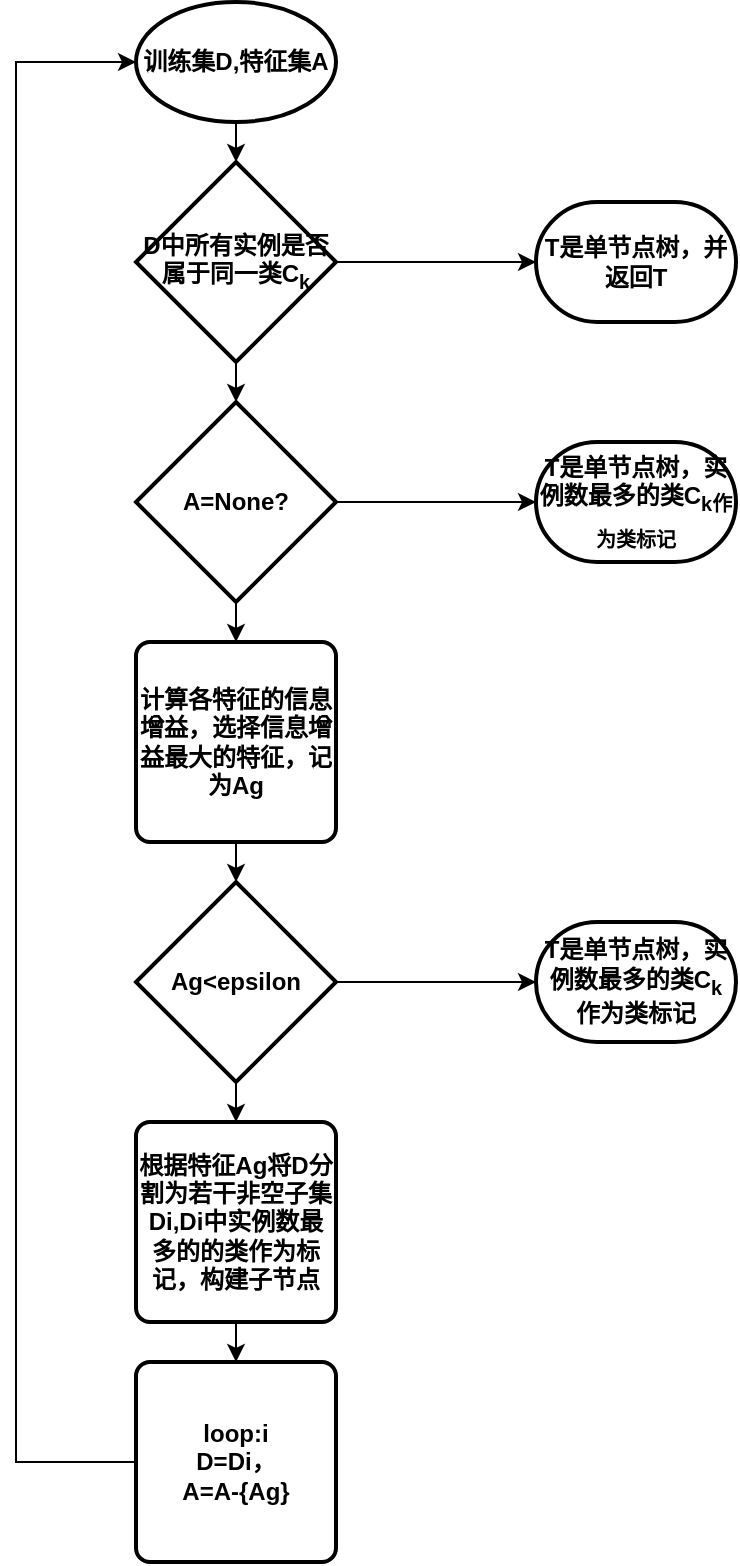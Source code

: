 <mxfile version="10.9.8" type="github"><diagram id="VJaUw3WXLHTohFeyrds8" name="Page-1"><mxGraphModel dx="942" dy="584" grid="1" gridSize="10" guides="1" tooltips="1" connect="1" arrows="1" fold="1" page="1" pageScale="1" pageWidth="827" pageHeight="1169" math="0" shadow="0"><root><mxCell id="0"/><mxCell id="1" parent="0"/><mxCell id="h0UQ5YF7VgAzWwmeKkdB-5" style="edgeStyle=orthogonalEdgeStyle;rounded=0;orthogonalLoop=1;jettySize=auto;html=1;exitX=0.5;exitY=1;exitDx=0;exitDy=0;exitPerimeter=0;entryX=0.5;entryY=0;entryDx=0;entryDy=0;entryPerimeter=0;" edge="1" parent="1" source="h0UQ5YF7VgAzWwmeKkdB-1" target="h0UQ5YF7VgAzWwmeKkdB-2"><mxGeometry relative="1" as="geometry"/></mxCell><mxCell id="h0UQ5YF7VgAzWwmeKkdB-1" value="&lt;b&gt;训练集D,特征集A&lt;/b&gt;" style="strokeWidth=2;html=1;shape=mxgraph.flowchart.start_1;whiteSpace=wrap;" vertex="1" parent="1"><mxGeometry x="130" y="20" width="100" height="60" as="geometry"/></mxCell><mxCell id="h0UQ5YF7VgAzWwmeKkdB-4" style="edgeStyle=orthogonalEdgeStyle;rounded=0;orthogonalLoop=1;jettySize=auto;html=1;" edge="1" parent="1" source="h0UQ5YF7VgAzWwmeKkdB-2" target="h0UQ5YF7VgAzWwmeKkdB-3"><mxGeometry relative="1" as="geometry"/></mxCell><mxCell id="h0UQ5YF7VgAzWwmeKkdB-14" style="edgeStyle=orthogonalEdgeStyle;rounded=0;orthogonalLoop=1;jettySize=auto;html=1;exitX=0.5;exitY=1;exitDx=0;exitDy=0;exitPerimeter=0;entryX=0.5;entryY=0;entryDx=0;entryDy=0;entryPerimeter=0;" edge="1" parent="1" source="h0UQ5YF7VgAzWwmeKkdB-2" target="h0UQ5YF7VgAzWwmeKkdB-6"><mxGeometry relative="1" as="geometry"/></mxCell><mxCell id="h0UQ5YF7VgAzWwmeKkdB-2" value="&lt;b&gt;D中所有实例是否属于同一类C&lt;sub&gt;k&lt;/sub&gt;&lt;/b&gt;" style="strokeWidth=2;html=1;shape=mxgraph.flowchart.decision;whiteSpace=wrap;" vertex="1" parent="1"><mxGeometry x="130" y="100" width="100" height="100" as="geometry"/></mxCell><mxCell id="h0UQ5YF7VgAzWwmeKkdB-3" value="&lt;b&gt;T是单节点树，并返回T&lt;/b&gt;" style="strokeWidth=2;html=1;shape=mxgraph.flowchart.terminator;whiteSpace=wrap;" vertex="1" parent="1"><mxGeometry x="330" y="120" width="100" height="60" as="geometry"/></mxCell><mxCell id="h0UQ5YF7VgAzWwmeKkdB-15" style="edgeStyle=orthogonalEdgeStyle;rounded=0;orthogonalLoop=1;jettySize=auto;html=1;exitX=0.5;exitY=1;exitDx=0;exitDy=0;exitPerimeter=0;entryX=0.5;entryY=0;entryDx=0;entryDy=0;" edge="1" parent="1" source="h0UQ5YF7VgAzWwmeKkdB-6" target="h0UQ5YF7VgAzWwmeKkdB-8"><mxGeometry relative="1" as="geometry"/></mxCell><mxCell id="h0UQ5YF7VgAzWwmeKkdB-19" style="edgeStyle=orthogonalEdgeStyle;rounded=0;orthogonalLoop=1;jettySize=auto;html=1;exitX=1;exitY=0.5;exitDx=0;exitDy=0;exitPerimeter=0;entryX=0;entryY=0.5;entryDx=0;entryDy=0;entryPerimeter=0;" edge="1" parent="1" source="h0UQ5YF7VgAzWwmeKkdB-6" target="h0UQ5YF7VgAzWwmeKkdB-7"><mxGeometry relative="1" as="geometry"/></mxCell><mxCell id="h0UQ5YF7VgAzWwmeKkdB-6" value="&lt;b&gt;A=None?&lt;/b&gt;" style="strokeWidth=2;html=1;shape=mxgraph.flowchart.decision;whiteSpace=wrap;" vertex="1" parent="1"><mxGeometry x="130" y="220" width="100" height="100" as="geometry"/></mxCell><mxCell id="h0UQ5YF7VgAzWwmeKkdB-7" value="&lt;b&gt;T是单节点树，实例数最多的类C&lt;sub&gt;k作为类标记&lt;/sub&gt;&lt;/b&gt;" style="strokeWidth=2;html=1;shape=mxgraph.flowchart.terminator;whiteSpace=wrap;" vertex="1" parent="1"><mxGeometry x="330" y="240" width="100" height="60" as="geometry"/></mxCell><mxCell id="h0UQ5YF7VgAzWwmeKkdB-16" style="edgeStyle=orthogonalEdgeStyle;rounded=0;orthogonalLoop=1;jettySize=auto;html=1;exitX=0.5;exitY=1;exitDx=0;exitDy=0;entryX=0.5;entryY=0;entryDx=0;entryDy=0;entryPerimeter=0;" edge="1" parent="1" source="h0UQ5YF7VgAzWwmeKkdB-8" target="h0UQ5YF7VgAzWwmeKkdB-9"><mxGeometry relative="1" as="geometry"/></mxCell><mxCell id="h0UQ5YF7VgAzWwmeKkdB-8" value="&lt;b&gt;计算各特征的信息增益，选择信息增益最大的特征，记为Ag&lt;/b&gt;" style="rounded=1;whiteSpace=wrap;html=1;absoluteArcSize=1;arcSize=14;strokeWidth=2;" vertex="1" parent="1"><mxGeometry x="130" y="340" width="100" height="100" as="geometry"/></mxCell><mxCell id="h0UQ5YF7VgAzWwmeKkdB-17" style="edgeStyle=orthogonalEdgeStyle;rounded=0;orthogonalLoop=1;jettySize=auto;html=1;exitX=0.5;exitY=1;exitDx=0;exitDy=0;exitPerimeter=0;entryX=0.5;entryY=0;entryDx=0;entryDy=0;" edge="1" parent="1" source="h0UQ5YF7VgAzWwmeKkdB-9" target="h0UQ5YF7VgAzWwmeKkdB-11"><mxGeometry relative="1" as="geometry"/></mxCell><mxCell id="h0UQ5YF7VgAzWwmeKkdB-20" style="edgeStyle=orthogonalEdgeStyle;rounded=0;orthogonalLoop=1;jettySize=auto;html=1;exitX=1;exitY=0.5;exitDx=0;exitDy=0;exitPerimeter=0;entryX=0;entryY=0.5;entryDx=0;entryDy=0;entryPerimeter=0;" edge="1" parent="1" source="h0UQ5YF7VgAzWwmeKkdB-9" target="h0UQ5YF7VgAzWwmeKkdB-10"><mxGeometry relative="1" as="geometry"/></mxCell><mxCell id="h0UQ5YF7VgAzWwmeKkdB-9" value="&lt;b&gt;Ag&amp;lt;epsilon&lt;/b&gt;" style="strokeWidth=2;html=1;shape=mxgraph.flowchart.decision;whiteSpace=wrap;" vertex="1" parent="1"><mxGeometry x="130" y="460" width="100" height="100" as="geometry"/></mxCell><mxCell id="h0UQ5YF7VgAzWwmeKkdB-10" value="&lt;b&gt;T是单节点树，实例数最多的类C&lt;sub&gt;k&lt;/sub&gt;作为类标记&lt;/b&gt;" style="strokeWidth=2;html=1;shape=mxgraph.flowchart.terminator;whiteSpace=wrap;" vertex="1" parent="1"><mxGeometry x="330" y="480" width="100" height="60" as="geometry"/></mxCell><mxCell id="h0UQ5YF7VgAzWwmeKkdB-18" style="edgeStyle=orthogonalEdgeStyle;rounded=0;orthogonalLoop=1;jettySize=auto;html=1;exitX=0.5;exitY=1;exitDx=0;exitDy=0;" edge="1" parent="1" source="h0UQ5YF7VgAzWwmeKkdB-11" target="h0UQ5YF7VgAzWwmeKkdB-12"><mxGeometry relative="1" as="geometry"/></mxCell><mxCell id="h0UQ5YF7VgAzWwmeKkdB-11" value="&lt;b&gt;根据特征Ag将D分割为若干非空子集Di,Di中实例数最多的的类作为标记，构建子节点&lt;/b&gt;" style="rounded=1;whiteSpace=wrap;html=1;absoluteArcSize=1;arcSize=14;strokeWidth=2;" vertex="1" parent="1"><mxGeometry x="130" y="580" width="100" height="100" as="geometry"/></mxCell><mxCell id="h0UQ5YF7VgAzWwmeKkdB-13" style="edgeStyle=orthogonalEdgeStyle;rounded=0;orthogonalLoop=1;jettySize=auto;html=1;entryX=0;entryY=0.5;entryDx=0;entryDy=0;entryPerimeter=0;" edge="1" parent="1" source="h0UQ5YF7VgAzWwmeKkdB-12" target="h0UQ5YF7VgAzWwmeKkdB-1"><mxGeometry relative="1" as="geometry"><Array as="points"><mxPoint x="70" y="750"/><mxPoint x="70" y="50"/></Array></mxGeometry></mxCell><mxCell id="h0UQ5YF7VgAzWwmeKkdB-12" value="&lt;b&gt;loop:i&lt;br&gt;D=Di，&lt;br&gt;A=A-{Ag}&lt;/b&gt;" style="rounded=1;whiteSpace=wrap;html=1;absoluteArcSize=1;arcSize=14;strokeWidth=2;" vertex="1" parent="1"><mxGeometry x="130" y="700" width="100" height="100" as="geometry"/></mxCell></root></mxGraphModel></diagram></mxfile>